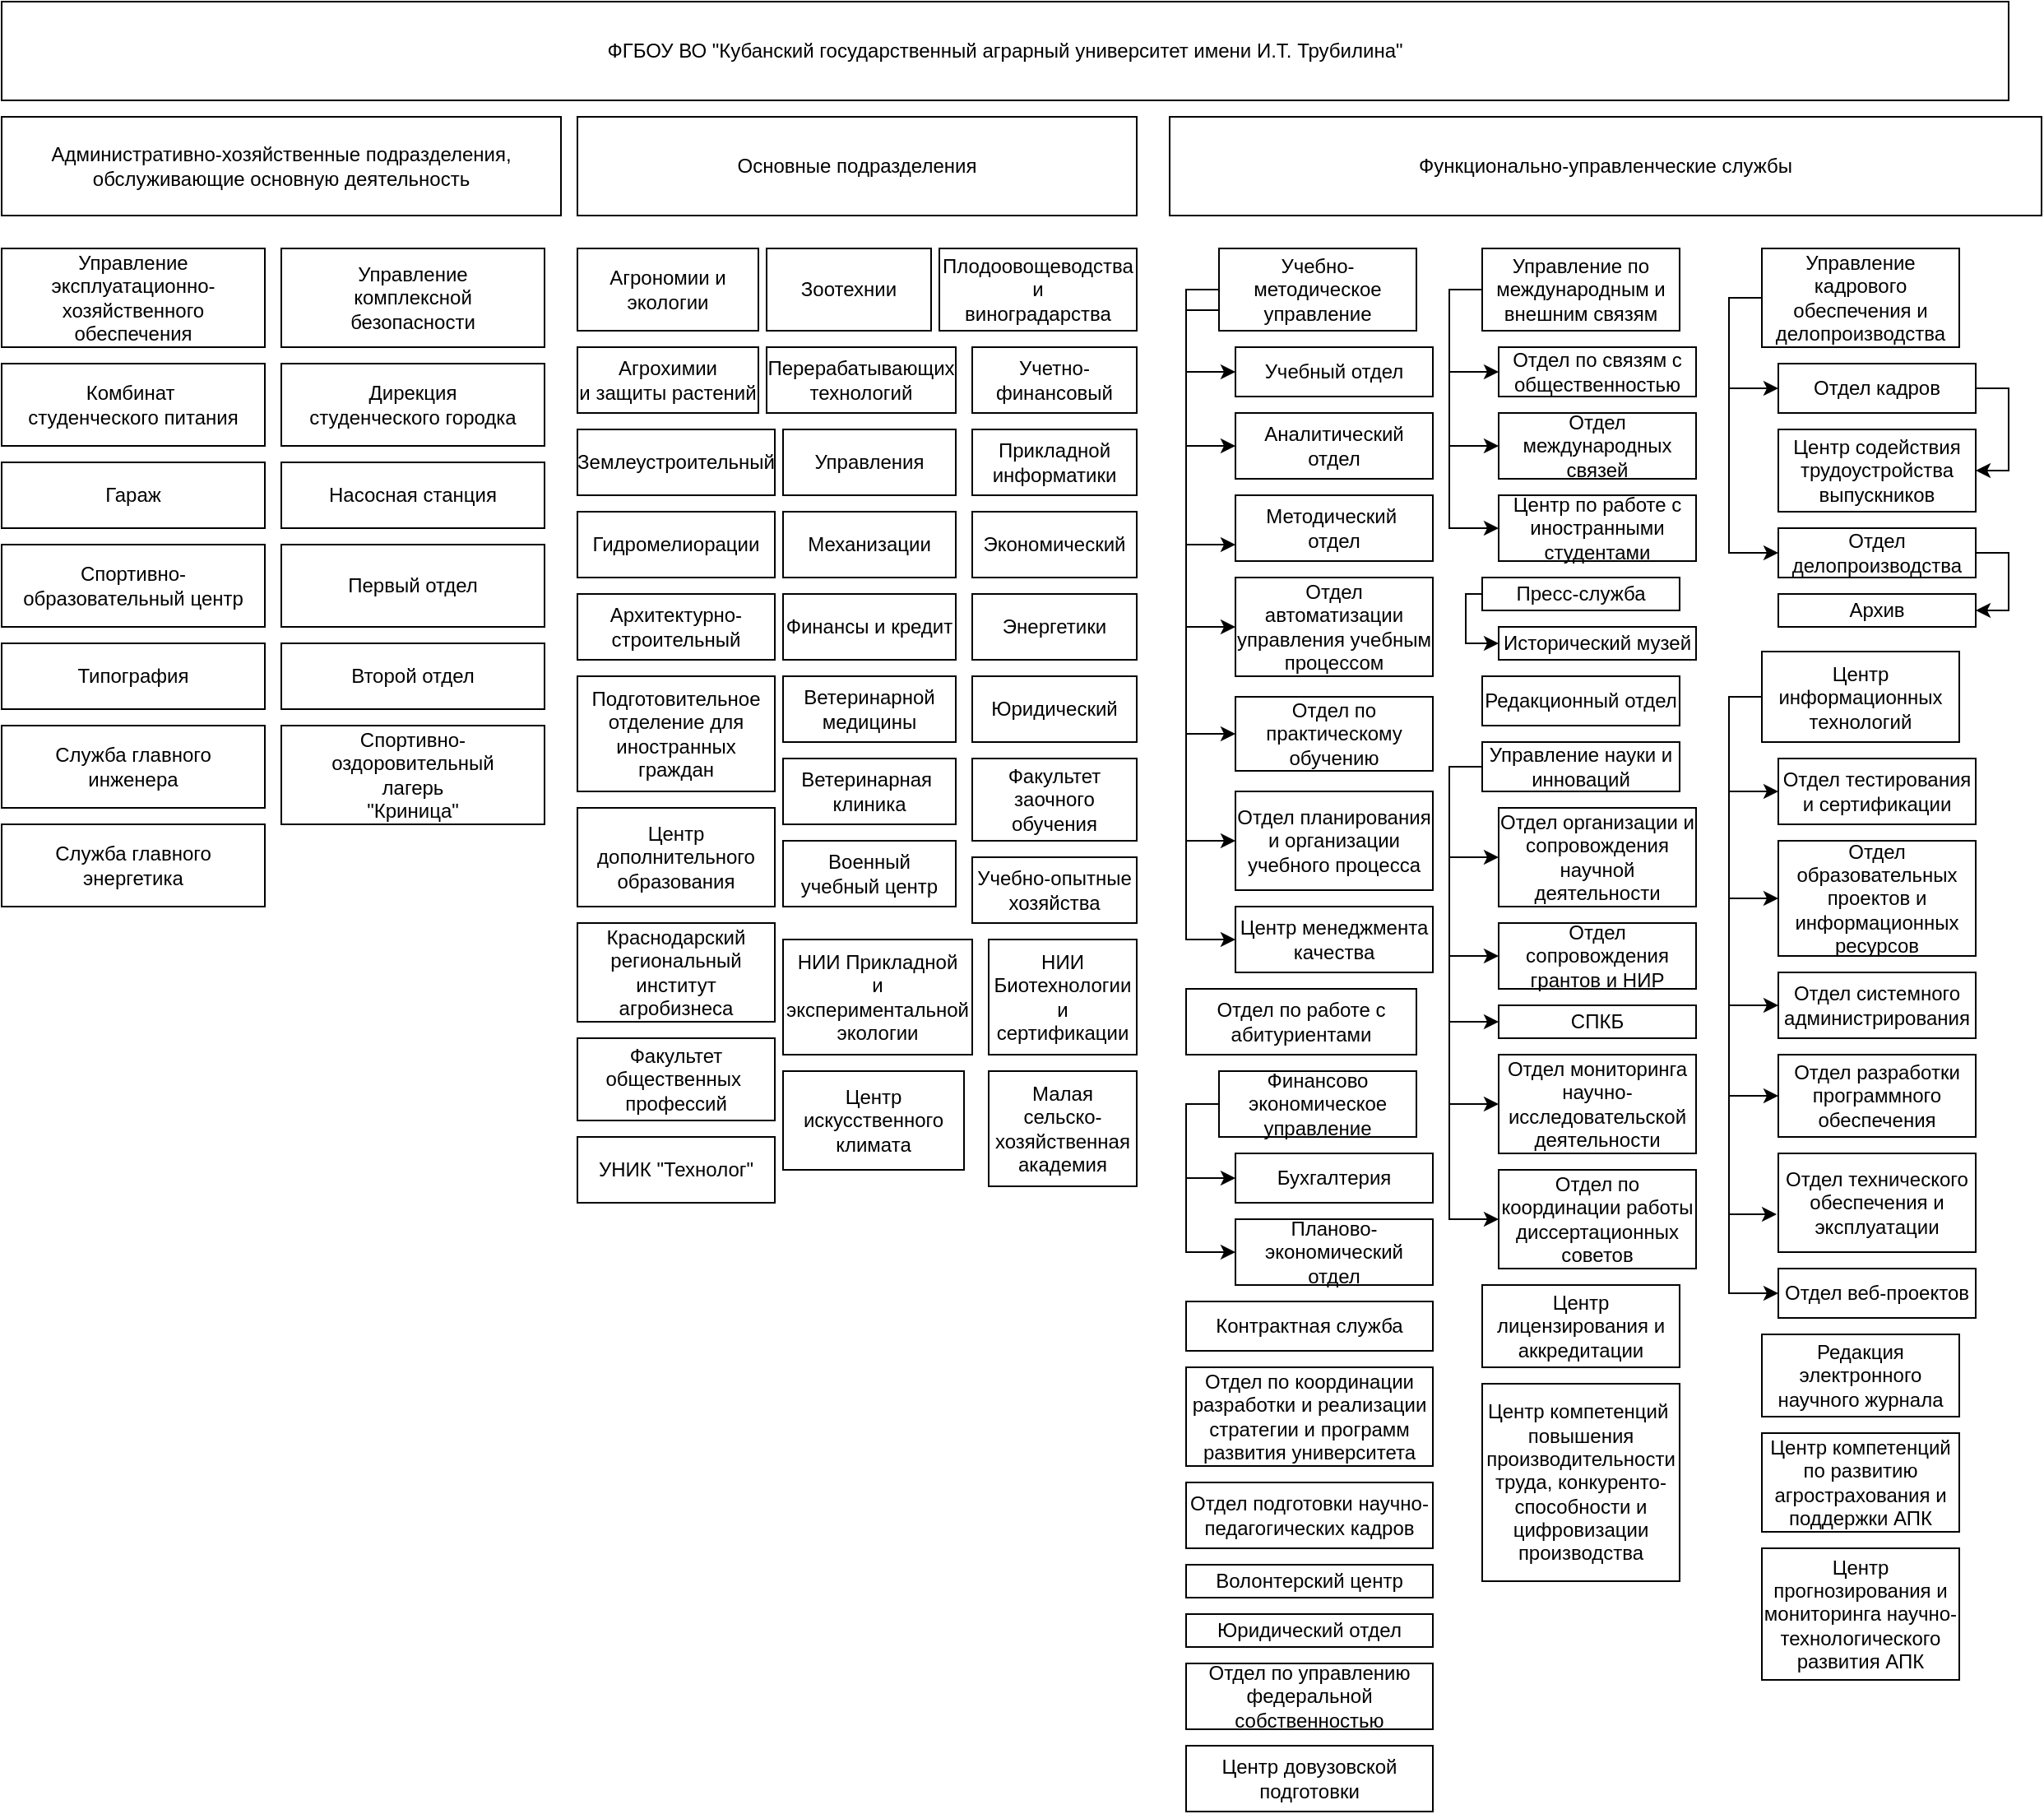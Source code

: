 <mxfile version="20.6.0" type="github">
  <diagram name="Page-1" id="b98fa263-6416-c6ec-5b7d-78bf54ef71d0">
    <mxGraphModel dx="1662" dy="802" grid="1" gridSize="10" guides="1" tooltips="1" connect="1" arrows="1" fold="1" page="1" pageScale="1.5" pageWidth="1169" pageHeight="826" background="none" math="0" shadow="0">
      <root>
        <mxCell id="0" style=";html=1;" />
        <mxCell id="1" style=";html=1;" parent="0" />
        <mxCell id="hcTSXzJrnQQSGbbqOwBM-1" value="ФГБОУ ВО &quot;Кубанский государственный аграрный университет имени И.Т. Трубилина&quot;" style="rounded=0;whiteSpace=wrap;html=1;" vertex="1" parent="1">
          <mxGeometry x="300" y="10" width="1220" height="60" as="geometry" />
        </mxCell>
        <mxCell id="hcTSXzJrnQQSGbbqOwBM-4" value="Административно-хозяйственные подразделения,&lt;br&gt;обслуживающие основную деятельность" style="rounded=0;whiteSpace=wrap;html=1;" vertex="1" parent="1">
          <mxGeometry x="300" y="80" width="340" height="60" as="geometry" />
        </mxCell>
        <mxCell id="hcTSXzJrnQQSGbbqOwBM-5" value="Основные подразделения" style="rounded=0;whiteSpace=wrap;html=1;" vertex="1" parent="1">
          <mxGeometry x="650" y="80" width="340" height="60" as="geometry" />
        </mxCell>
        <mxCell id="hcTSXzJrnQQSGbbqOwBM-6" value="Функционально-управленческие службы" style="rounded=0;whiteSpace=wrap;html=1;" vertex="1" parent="1">
          <mxGeometry x="1010" y="80" width="530" height="60" as="geometry" />
        </mxCell>
        <mxCell id="hcTSXzJrnQQSGbbqOwBM-7" value="Управление&lt;br&gt;эксплуатационно-&lt;br&gt;хозяйственного&lt;br&gt;обеспечения" style="rounded=0;whiteSpace=wrap;html=1;" vertex="1" parent="1">
          <mxGeometry x="300" y="160" width="160" height="60" as="geometry" />
        </mxCell>
        <mxCell id="hcTSXzJrnQQSGbbqOwBM-8" value="Управление&lt;br&gt;комплексной&lt;br&gt;безопасности" style="rounded=0;whiteSpace=wrap;html=1;" vertex="1" parent="1">
          <mxGeometry x="470" y="160" width="160" height="60" as="geometry" />
        </mxCell>
        <mxCell id="hcTSXzJrnQQSGbbqOwBM-9" value="Комбинат&amp;nbsp;&lt;br&gt;студенческого питания" style="rounded=0;whiteSpace=wrap;html=1;" vertex="1" parent="1">
          <mxGeometry x="300" y="230" width="160" height="50" as="geometry" />
        </mxCell>
        <mxCell id="hcTSXzJrnQQSGbbqOwBM-10" value="Дирекция&lt;br&gt;студенческого городка" style="rounded=0;whiteSpace=wrap;html=1;" vertex="1" parent="1">
          <mxGeometry x="470" y="230" width="160" height="50" as="geometry" />
        </mxCell>
        <mxCell id="hcTSXzJrnQQSGbbqOwBM-11" value="Гараж" style="rounded=0;whiteSpace=wrap;html=1;" vertex="1" parent="1">
          <mxGeometry x="300" y="290" width="160" height="40" as="geometry" />
        </mxCell>
        <mxCell id="hcTSXzJrnQQSGbbqOwBM-12" value="Насосная станция" style="rounded=0;whiteSpace=wrap;html=1;" vertex="1" parent="1">
          <mxGeometry x="470" y="290" width="160" height="40" as="geometry" />
        </mxCell>
        <mxCell id="hcTSXzJrnQQSGbbqOwBM-13" value="Спортивно-&lt;br&gt;образовательный центр" style="rounded=0;whiteSpace=wrap;html=1;" vertex="1" parent="1">
          <mxGeometry x="300" y="340" width="160" height="50" as="geometry" />
        </mxCell>
        <mxCell id="hcTSXzJrnQQSGbbqOwBM-14" value="Первый отдел" style="rounded=0;whiteSpace=wrap;html=1;" vertex="1" parent="1">
          <mxGeometry x="470" y="340" width="160" height="50" as="geometry" />
        </mxCell>
        <mxCell id="hcTSXzJrnQQSGbbqOwBM-15" value="Типография" style="rounded=0;whiteSpace=wrap;html=1;" vertex="1" parent="1">
          <mxGeometry x="300" y="400" width="160" height="40" as="geometry" />
        </mxCell>
        <mxCell id="hcTSXzJrnQQSGbbqOwBM-16" value="Второй отдел" style="rounded=0;whiteSpace=wrap;html=1;" vertex="1" parent="1">
          <mxGeometry x="470" y="400" width="160" height="40" as="geometry" />
        </mxCell>
        <mxCell id="hcTSXzJrnQQSGbbqOwBM-17" value="Служба главного&lt;br&gt;инженера" style="rounded=0;whiteSpace=wrap;html=1;" vertex="1" parent="1">
          <mxGeometry x="300" y="450" width="160" height="50" as="geometry" />
        </mxCell>
        <mxCell id="hcTSXzJrnQQSGbbqOwBM-18" value="Служба главного&lt;br&gt;энергетика" style="rounded=0;whiteSpace=wrap;html=1;" vertex="1" parent="1">
          <mxGeometry x="300" y="510" width="160" height="50" as="geometry" />
        </mxCell>
        <mxCell id="hcTSXzJrnQQSGbbqOwBM-19" value="Спортивно-&lt;br&gt;оздоровительный&lt;br&gt;лагерь&lt;br&gt;&quot;Криница&quot;" style="rounded=0;whiteSpace=wrap;html=1;" vertex="1" parent="1">
          <mxGeometry x="470" y="450" width="160" height="60" as="geometry" />
        </mxCell>
        <mxCell id="hcTSXzJrnQQSGbbqOwBM-20" value="Агрономии и&lt;br&gt;экологии" style="rounded=0;whiteSpace=wrap;html=1;" vertex="1" parent="1">
          <mxGeometry x="650" y="160" width="110" height="50" as="geometry" />
        </mxCell>
        <mxCell id="hcTSXzJrnQQSGbbqOwBM-21" value="Зоотехнии" style="rounded=0;whiteSpace=wrap;html=1;" vertex="1" parent="1">
          <mxGeometry x="765" y="160" width="100" height="50" as="geometry" />
        </mxCell>
        <mxCell id="hcTSXzJrnQQSGbbqOwBM-22" value="Плодоовощеводства&lt;br&gt;и&lt;br&gt;виноградарства" style="rounded=0;whiteSpace=wrap;html=1;" vertex="1" parent="1">
          <mxGeometry x="870" y="160" width="120" height="50" as="geometry" />
        </mxCell>
        <mxCell id="hcTSXzJrnQQSGbbqOwBM-24" value="Агрохимии&lt;br&gt;и защиты растений" style="rounded=0;whiteSpace=wrap;html=1;" vertex="1" parent="1">
          <mxGeometry x="650" y="220" width="110" height="40" as="geometry" />
        </mxCell>
        <mxCell id="hcTSXzJrnQQSGbbqOwBM-25" value="Перерабатывающих&lt;br&gt;технологий" style="rounded=0;whiteSpace=wrap;html=1;" vertex="1" parent="1">
          <mxGeometry x="765" y="220" width="115" height="40" as="geometry" />
        </mxCell>
        <mxCell id="hcTSXzJrnQQSGbbqOwBM-26" value="Учетно-&lt;br&gt;финансовый" style="rounded=0;whiteSpace=wrap;html=1;" vertex="1" parent="1">
          <mxGeometry x="890" y="220" width="100" height="40" as="geometry" />
        </mxCell>
        <mxCell id="hcTSXzJrnQQSGbbqOwBM-27" value="Землеустроительный" style="rounded=0;whiteSpace=wrap;html=1;" vertex="1" parent="1">
          <mxGeometry x="650" y="270" width="120" height="40" as="geometry" />
        </mxCell>
        <mxCell id="hcTSXzJrnQQSGbbqOwBM-28" value="Управления" style="rounded=0;whiteSpace=wrap;html=1;" vertex="1" parent="1">
          <mxGeometry x="775" y="270" width="105" height="40" as="geometry" />
        </mxCell>
        <mxCell id="hcTSXzJrnQQSGbbqOwBM-29" value="Прикладной&lt;br&gt;информатики" style="rounded=0;whiteSpace=wrap;html=1;" vertex="1" parent="1">
          <mxGeometry x="890" y="270" width="100" height="40" as="geometry" />
        </mxCell>
        <mxCell id="hcTSXzJrnQQSGbbqOwBM-30" value="Гидромелиорации" style="rounded=0;whiteSpace=wrap;html=1;" vertex="1" parent="1">
          <mxGeometry x="650" y="320" width="120" height="40" as="geometry" />
        </mxCell>
        <mxCell id="hcTSXzJrnQQSGbbqOwBM-31" value="Механизации" style="rounded=0;whiteSpace=wrap;html=1;" vertex="1" parent="1">
          <mxGeometry x="775" y="320" width="105" height="40" as="geometry" />
        </mxCell>
        <mxCell id="hcTSXzJrnQQSGbbqOwBM-32" value="Экономический" style="rounded=0;whiteSpace=wrap;html=1;" vertex="1" parent="1">
          <mxGeometry x="890" y="320" width="100" height="40" as="geometry" />
        </mxCell>
        <mxCell id="hcTSXzJrnQQSGbbqOwBM-33" value="Архитектурно-&lt;br&gt;строительный" style="rounded=0;whiteSpace=wrap;html=1;" vertex="1" parent="1">
          <mxGeometry x="650" y="370" width="120" height="40" as="geometry" />
        </mxCell>
        <mxCell id="hcTSXzJrnQQSGbbqOwBM-34" value="Финансы и кредит" style="rounded=0;whiteSpace=wrap;html=1;" vertex="1" parent="1">
          <mxGeometry x="775" y="370" width="105" height="40" as="geometry" />
        </mxCell>
        <mxCell id="hcTSXzJrnQQSGbbqOwBM-35" value="Энергетики" style="rounded=0;whiteSpace=wrap;html=1;" vertex="1" parent="1">
          <mxGeometry x="890" y="370" width="100" height="40" as="geometry" />
        </mxCell>
        <mxCell id="hcTSXzJrnQQSGbbqOwBM-36" value="Подготовительное&lt;br&gt;отделение для&lt;br&gt;иностранных&lt;br&gt;граждан" style="rounded=0;whiteSpace=wrap;html=1;" vertex="1" parent="1">
          <mxGeometry x="650" y="420" width="120" height="70" as="geometry" />
        </mxCell>
        <mxCell id="hcTSXzJrnQQSGbbqOwBM-37" value="Ветеринарной&lt;br&gt;медицины" style="rounded=0;whiteSpace=wrap;html=1;" vertex="1" parent="1">
          <mxGeometry x="775" y="420" width="105" height="40" as="geometry" />
        </mxCell>
        <mxCell id="hcTSXzJrnQQSGbbqOwBM-38" value="Юридический" style="rounded=0;whiteSpace=wrap;html=1;" vertex="1" parent="1">
          <mxGeometry x="890" y="420" width="100" height="40" as="geometry" />
        </mxCell>
        <mxCell id="hcTSXzJrnQQSGbbqOwBM-39" value="Центр&lt;br&gt;дополнительного&lt;br&gt;образования" style="rounded=0;whiteSpace=wrap;html=1;" vertex="1" parent="1">
          <mxGeometry x="650" y="500" width="120" height="60" as="geometry" />
        </mxCell>
        <mxCell id="hcTSXzJrnQQSGbbqOwBM-40" value="Ветеринарная&amp;nbsp;&lt;br&gt;клиника" style="rounded=0;whiteSpace=wrap;html=1;" vertex="1" parent="1">
          <mxGeometry x="775" y="470" width="105" height="40" as="geometry" />
        </mxCell>
        <mxCell id="hcTSXzJrnQQSGbbqOwBM-41" value="Факультет&lt;br&gt;заочного&lt;br&gt;обучения" style="rounded=0;whiteSpace=wrap;html=1;" vertex="1" parent="1">
          <mxGeometry x="890" y="470" width="100" height="50" as="geometry" />
        </mxCell>
        <mxCell id="hcTSXzJrnQQSGbbqOwBM-42" value="Краснодарский&lt;br&gt;региональный&lt;br&gt;институт&lt;br&gt;агробизнеса" style="rounded=0;whiteSpace=wrap;html=1;" vertex="1" parent="1">
          <mxGeometry x="650" y="570" width="120" height="60" as="geometry" />
        </mxCell>
        <mxCell id="hcTSXzJrnQQSGbbqOwBM-43" value="Военный&lt;br&gt;учебный центр" style="rounded=0;whiteSpace=wrap;html=1;" vertex="1" parent="1">
          <mxGeometry x="775" y="520" width="105" height="40" as="geometry" />
        </mxCell>
        <mxCell id="hcTSXzJrnQQSGbbqOwBM-44" value="Учебно-опытные&lt;br&gt;хозяйства" style="rounded=0;whiteSpace=wrap;html=1;" vertex="1" parent="1">
          <mxGeometry x="890" y="530" width="100" height="40" as="geometry" />
        </mxCell>
        <mxCell id="hcTSXzJrnQQSGbbqOwBM-45" value="Факультет&lt;br&gt;общественных&amp;nbsp;&lt;br&gt;профессий" style="rounded=0;whiteSpace=wrap;html=1;" vertex="1" parent="1">
          <mxGeometry x="650" y="640" width="120" height="50" as="geometry" />
        </mxCell>
        <mxCell id="hcTSXzJrnQQSGbbqOwBM-46" value="УНИК &quot;Технолог&quot;" style="rounded=0;whiteSpace=wrap;html=1;" vertex="1" parent="1">
          <mxGeometry x="650" y="700" width="120" height="40" as="geometry" />
        </mxCell>
        <mxCell id="hcTSXzJrnQQSGbbqOwBM-47" value="НИИ Прикладной&lt;br&gt;и&lt;br&gt;экспериментальной&lt;br&gt;экологии" style="rounded=0;whiteSpace=wrap;html=1;" vertex="1" parent="1">
          <mxGeometry x="775" y="580" width="115" height="70" as="geometry" />
        </mxCell>
        <mxCell id="hcTSXzJrnQQSGbbqOwBM-48" value="Центр&lt;br&gt;искусственного&lt;br&gt;климата" style="rounded=0;whiteSpace=wrap;html=1;" vertex="1" parent="1">
          <mxGeometry x="775" y="660" width="110" height="60" as="geometry" />
        </mxCell>
        <mxCell id="hcTSXzJrnQQSGbbqOwBM-49" value="НИИ&lt;br&gt;Биотехнологии&lt;br&gt;и&lt;br&gt;сертификации" style="rounded=0;whiteSpace=wrap;html=1;" vertex="1" parent="1">
          <mxGeometry x="900" y="580" width="90" height="70" as="geometry" />
        </mxCell>
        <mxCell id="hcTSXzJrnQQSGbbqOwBM-51" value="Малая&lt;br&gt;сельско-&lt;br&gt;хозяйственная академия" style="rounded=0;whiteSpace=wrap;html=1;" vertex="1" parent="1">
          <mxGeometry x="900" y="660" width="90" height="70" as="geometry" />
        </mxCell>
        <mxCell id="hcTSXzJrnQQSGbbqOwBM-58" style="edgeStyle=orthogonalEdgeStyle;rounded=0;orthogonalLoop=1;jettySize=auto;html=1;exitX=0;exitY=0.5;exitDx=0;exitDy=0;entryX=0;entryY=0.5;entryDx=0;entryDy=0;" edge="1" parent="1" source="hcTSXzJrnQQSGbbqOwBM-52" target="hcTSXzJrnQQSGbbqOwBM-53">
          <mxGeometry relative="1" as="geometry" />
        </mxCell>
        <mxCell id="hcTSXzJrnQQSGbbqOwBM-59" style="edgeStyle=orthogonalEdgeStyle;rounded=0;orthogonalLoop=1;jettySize=auto;html=1;exitX=0;exitY=0.5;exitDx=0;exitDy=0;entryX=0;entryY=0.5;entryDx=0;entryDy=0;" edge="1" parent="1" source="hcTSXzJrnQQSGbbqOwBM-52" target="hcTSXzJrnQQSGbbqOwBM-54">
          <mxGeometry relative="1" as="geometry" />
        </mxCell>
        <mxCell id="hcTSXzJrnQQSGbbqOwBM-60" style="edgeStyle=orthogonalEdgeStyle;rounded=0;orthogonalLoop=1;jettySize=auto;html=1;exitX=0;exitY=0.5;exitDx=0;exitDy=0;entryX=0;entryY=0.75;entryDx=0;entryDy=0;" edge="1" parent="1" source="hcTSXzJrnQQSGbbqOwBM-52" target="hcTSXzJrnQQSGbbqOwBM-55">
          <mxGeometry relative="1" as="geometry" />
        </mxCell>
        <mxCell id="hcTSXzJrnQQSGbbqOwBM-61" style="edgeStyle=orthogonalEdgeStyle;rounded=0;orthogonalLoop=1;jettySize=auto;html=1;exitX=0;exitY=0.75;exitDx=0;exitDy=0;entryX=0;entryY=0.5;entryDx=0;entryDy=0;" edge="1" parent="1" source="hcTSXzJrnQQSGbbqOwBM-52" target="hcTSXzJrnQQSGbbqOwBM-56">
          <mxGeometry relative="1" as="geometry" />
        </mxCell>
        <mxCell id="hcTSXzJrnQQSGbbqOwBM-62" style="edgeStyle=orthogonalEdgeStyle;rounded=0;orthogonalLoop=1;jettySize=auto;html=1;exitX=0;exitY=0.75;exitDx=0;exitDy=0;entryX=0;entryY=0.5;entryDx=0;entryDy=0;" edge="1" parent="1" source="hcTSXzJrnQQSGbbqOwBM-52" target="hcTSXzJrnQQSGbbqOwBM-57">
          <mxGeometry relative="1" as="geometry">
            <Array as="points">
              <mxPoint x="1020" y="198" />
              <mxPoint x="1020" y="455" />
            </Array>
          </mxGeometry>
        </mxCell>
        <mxCell id="hcTSXzJrnQQSGbbqOwBM-66" style="edgeStyle=orthogonalEdgeStyle;rounded=0;orthogonalLoop=1;jettySize=auto;html=1;exitX=0;exitY=0.5;exitDx=0;exitDy=0;entryX=0;entryY=0.5;entryDx=0;entryDy=0;" edge="1" parent="1" source="hcTSXzJrnQQSGbbqOwBM-52" target="hcTSXzJrnQQSGbbqOwBM-63">
          <mxGeometry relative="1" as="geometry" />
        </mxCell>
        <mxCell id="hcTSXzJrnQQSGbbqOwBM-67" style="edgeStyle=orthogonalEdgeStyle;rounded=0;orthogonalLoop=1;jettySize=auto;html=1;exitX=0;exitY=0.5;exitDx=0;exitDy=0;entryX=0;entryY=0.5;entryDx=0;entryDy=0;" edge="1" parent="1" source="hcTSXzJrnQQSGbbqOwBM-52" target="hcTSXzJrnQQSGbbqOwBM-64">
          <mxGeometry relative="1" as="geometry" />
        </mxCell>
        <mxCell id="hcTSXzJrnQQSGbbqOwBM-52" value="Учебно-методическое&lt;br&gt;управление" style="rounded=0;whiteSpace=wrap;html=1;" vertex="1" parent="1">
          <mxGeometry x="1040" y="160" width="120" height="50" as="geometry" />
        </mxCell>
        <mxCell id="hcTSXzJrnQQSGbbqOwBM-53" value="Учебный отдел" style="rounded=0;whiteSpace=wrap;html=1;" vertex="1" parent="1">
          <mxGeometry x="1050" y="220" width="120" height="30" as="geometry" />
        </mxCell>
        <mxCell id="hcTSXzJrnQQSGbbqOwBM-54" value="Аналитический&lt;br&gt;отдел" style="rounded=0;whiteSpace=wrap;html=1;" vertex="1" parent="1">
          <mxGeometry x="1050" y="260" width="120" height="40" as="geometry" />
        </mxCell>
        <mxCell id="hcTSXzJrnQQSGbbqOwBM-55" value="Методический&amp;nbsp;&lt;br&gt;отдел" style="rounded=0;whiteSpace=wrap;html=1;" vertex="1" parent="1">
          <mxGeometry x="1050" y="310" width="120" height="40" as="geometry" />
        </mxCell>
        <mxCell id="hcTSXzJrnQQSGbbqOwBM-56" value="Отдел автоматизации управления учебным процессом" style="rounded=0;whiteSpace=wrap;html=1;" vertex="1" parent="1">
          <mxGeometry x="1050" y="360" width="120" height="60" as="geometry" />
        </mxCell>
        <mxCell id="hcTSXzJrnQQSGbbqOwBM-57" value="Отдел по практическому обучению" style="rounded=0;whiteSpace=wrap;html=1;" vertex="1" parent="1">
          <mxGeometry x="1050" y="432.5" width="120" height="45" as="geometry" />
        </mxCell>
        <mxCell id="hcTSXzJrnQQSGbbqOwBM-63" value="Отдел планирования и организации учебного процесса" style="rounded=0;whiteSpace=wrap;html=1;" vertex="1" parent="1">
          <mxGeometry x="1050" y="490" width="120" height="60" as="geometry" />
        </mxCell>
        <mxCell id="hcTSXzJrnQQSGbbqOwBM-64" value="Центр менеджмента качества" style="rounded=0;whiteSpace=wrap;html=1;" vertex="1" parent="1">
          <mxGeometry x="1050" y="560" width="120" height="40" as="geometry" />
        </mxCell>
        <mxCell id="hcTSXzJrnQQSGbbqOwBM-68" value="Отдел по работе с абитуриентами" style="rounded=0;whiteSpace=wrap;html=1;" vertex="1" parent="1">
          <mxGeometry x="1020" y="610" width="140" height="40" as="geometry" />
        </mxCell>
        <mxCell id="hcTSXzJrnQQSGbbqOwBM-72" style="edgeStyle=orthogonalEdgeStyle;rounded=0;orthogonalLoop=1;jettySize=auto;html=1;exitX=0;exitY=0.5;exitDx=0;exitDy=0;entryX=0;entryY=0.5;entryDx=0;entryDy=0;" edge="1" parent="1" source="hcTSXzJrnQQSGbbqOwBM-69" target="hcTSXzJrnQQSGbbqOwBM-70">
          <mxGeometry relative="1" as="geometry" />
        </mxCell>
        <mxCell id="hcTSXzJrnQQSGbbqOwBM-73" style="edgeStyle=orthogonalEdgeStyle;rounded=0;orthogonalLoop=1;jettySize=auto;html=1;exitX=0;exitY=0.5;exitDx=0;exitDy=0;entryX=0;entryY=0.5;entryDx=0;entryDy=0;" edge="1" parent="1" source="hcTSXzJrnQQSGbbqOwBM-69" target="hcTSXzJrnQQSGbbqOwBM-71">
          <mxGeometry relative="1" as="geometry" />
        </mxCell>
        <mxCell id="hcTSXzJrnQQSGbbqOwBM-69" value="Финансово экономическое управление" style="rounded=0;whiteSpace=wrap;html=1;" vertex="1" parent="1">
          <mxGeometry x="1040" y="660" width="120" height="40" as="geometry" />
        </mxCell>
        <mxCell id="hcTSXzJrnQQSGbbqOwBM-70" value="Бухгалтерия" style="rounded=0;whiteSpace=wrap;html=1;" vertex="1" parent="1">
          <mxGeometry x="1050" y="710" width="120" height="30" as="geometry" />
        </mxCell>
        <mxCell id="hcTSXzJrnQQSGbbqOwBM-71" value="Планово-экономический отдел" style="rounded=0;whiteSpace=wrap;html=1;" vertex="1" parent="1">
          <mxGeometry x="1050" y="750" width="120" height="40" as="geometry" />
        </mxCell>
        <mxCell id="hcTSXzJrnQQSGbbqOwBM-74" value="Контрактная служба" style="rounded=0;whiteSpace=wrap;html=1;" vertex="1" parent="1">
          <mxGeometry x="1020" y="800" width="150" height="30" as="geometry" />
        </mxCell>
        <mxCell id="hcTSXzJrnQQSGbbqOwBM-75" value="Отдел по координации разработки и реализации стратегии и программ развития университета" style="rounded=0;whiteSpace=wrap;html=1;" vertex="1" parent="1">
          <mxGeometry x="1020" y="840" width="150" height="60" as="geometry" />
        </mxCell>
        <mxCell id="hcTSXzJrnQQSGbbqOwBM-76" value="Отдел подготовки научно- педагогических кадров" style="rounded=0;whiteSpace=wrap;html=1;" vertex="1" parent="1">
          <mxGeometry x="1020" y="910" width="150" height="40" as="geometry" />
        </mxCell>
        <mxCell id="hcTSXzJrnQQSGbbqOwBM-77" value="Волонтерский центр" style="rounded=0;whiteSpace=wrap;html=1;" vertex="1" parent="1">
          <mxGeometry x="1020" y="960" width="150" height="20" as="geometry" />
        </mxCell>
        <mxCell id="hcTSXzJrnQQSGbbqOwBM-78" value="Юридический отдел" style="rounded=0;whiteSpace=wrap;html=1;" vertex="1" parent="1">
          <mxGeometry x="1020" y="990" width="150" height="20" as="geometry" />
        </mxCell>
        <mxCell id="hcTSXzJrnQQSGbbqOwBM-79" value="Отдел по управлению федеральной собственностью" style="rounded=0;whiteSpace=wrap;html=1;" vertex="1" parent="1">
          <mxGeometry x="1020" y="1020" width="150" height="40" as="geometry" />
        </mxCell>
        <mxCell id="hcTSXzJrnQQSGbbqOwBM-80" value="Центр довузовской подготовки" style="rounded=0;whiteSpace=wrap;html=1;" vertex="1" parent="1">
          <mxGeometry x="1020" y="1070" width="150" height="40" as="geometry" />
        </mxCell>
        <mxCell id="hcTSXzJrnQQSGbbqOwBM-85" style="edgeStyle=orthogonalEdgeStyle;rounded=0;orthogonalLoop=1;jettySize=auto;html=1;exitX=0;exitY=0.5;exitDx=0;exitDy=0;entryX=0;entryY=0.5;entryDx=0;entryDy=0;" edge="1" parent="1" source="hcTSXzJrnQQSGbbqOwBM-81" target="hcTSXzJrnQQSGbbqOwBM-82">
          <mxGeometry relative="1" as="geometry" />
        </mxCell>
        <mxCell id="hcTSXzJrnQQSGbbqOwBM-86" style="edgeStyle=orthogonalEdgeStyle;rounded=0;orthogonalLoop=1;jettySize=auto;html=1;exitX=0;exitY=0.5;exitDx=0;exitDy=0;entryX=0;entryY=0.5;entryDx=0;entryDy=0;" edge="1" parent="1" source="hcTSXzJrnQQSGbbqOwBM-81" target="hcTSXzJrnQQSGbbqOwBM-83">
          <mxGeometry relative="1" as="geometry" />
        </mxCell>
        <mxCell id="hcTSXzJrnQQSGbbqOwBM-87" style="edgeStyle=orthogonalEdgeStyle;rounded=0;orthogonalLoop=1;jettySize=auto;html=1;exitX=0;exitY=0.5;exitDx=0;exitDy=0;entryX=0;entryY=0.5;entryDx=0;entryDy=0;" edge="1" parent="1" source="hcTSXzJrnQQSGbbqOwBM-81" target="hcTSXzJrnQQSGbbqOwBM-84">
          <mxGeometry relative="1" as="geometry" />
        </mxCell>
        <mxCell id="hcTSXzJrnQQSGbbqOwBM-81" value="Управление по международным и внешним связям" style="rounded=0;whiteSpace=wrap;html=1;" vertex="1" parent="1">
          <mxGeometry x="1200" y="160" width="120" height="50" as="geometry" />
        </mxCell>
        <mxCell id="hcTSXzJrnQQSGbbqOwBM-82" value="Отдел по связям с общественностью" style="rounded=0;whiteSpace=wrap;html=1;" vertex="1" parent="1">
          <mxGeometry x="1210" y="220" width="120" height="30" as="geometry" />
        </mxCell>
        <mxCell id="hcTSXzJrnQQSGbbqOwBM-83" value="Отдел международных связей" style="rounded=0;whiteSpace=wrap;html=1;" vertex="1" parent="1">
          <mxGeometry x="1210" y="260" width="120" height="40" as="geometry" />
        </mxCell>
        <mxCell id="hcTSXzJrnQQSGbbqOwBM-84" value="Центр по работе с иностранными студентами" style="rounded=0;whiteSpace=wrap;html=1;" vertex="1" parent="1">
          <mxGeometry x="1210" y="310" width="120" height="40" as="geometry" />
        </mxCell>
        <mxCell id="hcTSXzJrnQQSGbbqOwBM-91" style="edgeStyle=orthogonalEdgeStyle;rounded=0;orthogonalLoop=1;jettySize=auto;html=1;exitX=0;exitY=0.5;exitDx=0;exitDy=0;entryX=0;entryY=0.5;entryDx=0;entryDy=0;" edge="1" parent="1" source="hcTSXzJrnQQSGbbqOwBM-88" target="hcTSXzJrnQQSGbbqOwBM-89">
          <mxGeometry relative="1" as="geometry">
            <Array as="points">
              <mxPoint x="1190" y="370" />
              <mxPoint x="1190" y="400" />
            </Array>
          </mxGeometry>
        </mxCell>
        <mxCell id="hcTSXzJrnQQSGbbqOwBM-88" value="Пресс-служба" style="rounded=0;whiteSpace=wrap;html=1;" vertex="1" parent="1">
          <mxGeometry x="1200" y="360" width="120" height="20" as="geometry" />
        </mxCell>
        <mxCell id="hcTSXzJrnQQSGbbqOwBM-89" value="Исторический музей" style="rounded=0;whiteSpace=wrap;html=1;" vertex="1" parent="1">
          <mxGeometry x="1210" y="390" width="120" height="20" as="geometry" />
        </mxCell>
        <mxCell id="hcTSXzJrnQQSGbbqOwBM-92" value="Редакционный отдел" style="rounded=0;whiteSpace=wrap;html=1;" vertex="1" parent="1">
          <mxGeometry x="1200" y="420" width="120" height="30" as="geometry" />
        </mxCell>
        <mxCell id="hcTSXzJrnQQSGbbqOwBM-99" style="edgeStyle=orthogonalEdgeStyle;rounded=0;orthogonalLoop=1;jettySize=auto;html=1;exitX=0;exitY=0.5;exitDx=0;exitDy=0;entryX=0;entryY=0.5;entryDx=0;entryDy=0;" edge="1" parent="1" source="hcTSXzJrnQQSGbbqOwBM-93" target="hcTSXzJrnQQSGbbqOwBM-94">
          <mxGeometry relative="1" as="geometry" />
        </mxCell>
        <mxCell id="hcTSXzJrnQQSGbbqOwBM-100" style="edgeStyle=orthogonalEdgeStyle;rounded=0;orthogonalLoop=1;jettySize=auto;html=1;exitX=0;exitY=0.5;exitDx=0;exitDy=0;entryX=0;entryY=0.5;entryDx=0;entryDy=0;" edge="1" parent="1" source="hcTSXzJrnQQSGbbqOwBM-93" target="hcTSXzJrnQQSGbbqOwBM-95">
          <mxGeometry relative="1" as="geometry" />
        </mxCell>
        <mxCell id="hcTSXzJrnQQSGbbqOwBM-101" style="edgeStyle=orthogonalEdgeStyle;rounded=0;orthogonalLoop=1;jettySize=auto;html=1;exitX=0;exitY=0.5;exitDx=0;exitDy=0;entryX=0;entryY=0.5;entryDx=0;entryDy=0;" edge="1" parent="1" source="hcTSXzJrnQQSGbbqOwBM-93" target="hcTSXzJrnQQSGbbqOwBM-96">
          <mxGeometry relative="1" as="geometry" />
        </mxCell>
        <mxCell id="hcTSXzJrnQQSGbbqOwBM-102" style="edgeStyle=orthogonalEdgeStyle;rounded=0;orthogonalLoop=1;jettySize=auto;html=1;exitX=0;exitY=0.5;exitDx=0;exitDy=0;entryX=0;entryY=0.5;entryDx=0;entryDy=0;" edge="1" parent="1" source="hcTSXzJrnQQSGbbqOwBM-93" target="hcTSXzJrnQQSGbbqOwBM-97">
          <mxGeometry relative="1" as="geometry" />
        </mxCell>
        <mxCell id="hcTSXzJrnQQSGbbqOwBM-103" style="edgeStyle=orthogonalEdgeStyle;rounded=0;orthogonalLoop=1;jettySize=auto;html=1;exitX=0;exitY=0.5;exitDx=0;exitDy=0;entryX=0;entryY=0.5;entryDx=0;entryDy=0;" edge="1" parent="1" source="hcTSXzJrnQQSGbbqOwBM-93" target="hcTSXzJrnQQSGbbqOwBM-98">
          <mxGeometry relative="1" as="geometry" />
        </mxCell>
        <mxCell id="hcTSXzJrnQQSGbbqOwBM-93" value="Управление науки и инноваций" style="rounded=0;whiteSpace=wrap;html=1;" vertex="1" parent="1">
          <mxGeometry x="1200" y="460" width="120" height="30" as="geometry" />
        </mxCell>
        <mxCell id="hcTSXzJrnQQSGbbqOwBM-94" value="Отдел организации и сопровождения научной деятельности" style="rounded=0;whiteSpace=wrap;html=1;" vertex="1" parent="1">
          <mxGeometry x="1210" y="500" width="120" height="60" as="geometry" />
        </mxCell>
        <mxCell id="hcTSXzJrnQQSGbbqOwBM-95" value="Отдел сопровождения грантов и НИР" style="rounded=0;whiteSpace=wrap;html=1;" vertex="1" parent="1">
          <mxGeometry x="1210" y="570" width="120" height="40" as="geometry" />
        </mxCell>
        <mxCell id="hcTSXzJrnQQSGbbqOwBM-96" value="СПКБ" style="rounded=0;whiteSpace=wrap;html=1;" vertex="1" parent="1">
          <mxGeometry x="1210" y="620" width="120" height="20" as="geometry" />
        </mxCell>
        <mxCell id="hcTSXzJrnQQSGbbqOwBM-97" value="Отдел мониторинга научно-исследовательской деятельности" style="rounded=0;whiteSpace=wrap;html=1;" vertex="1" parent="1">
          <mxGeometry x="1210" y="650" width="120" height="60" as="geometry" />
        </mxCell>
        <mxCell id="hcTSXzJrnQQSGbbqOwBM-98" value="Отдел по координации работы диссертационных советов" style="rounded=0;whiteSpace=wrap;html=1;" vertex="1" parent="1">
          <mxGeometry x="1210" y="720" width="120" height="60" as="geometry" />
        </mxCell>
        <mxCell id="hcTSXzJrnQQSGbbqOwBM-104" value="Центр лицензирования и аккредитации" style="rounded=0;whiteSpace=wrap;html=1;" vertex="1" parent="1">
          <mxGeometry x="1200" y="790" width="120" height="50" as="geometry" />
        </mxCell>
        <mxCell id="hcTSXzJrnQQSGbbqOwBM-105" value="Центр компетенций&amp;nbsp; повышения производительности труда, конкуренто-&lt;br&gt;способности и цифровизации производства" style="rounded=0;whiteSpace=wrap;html=1;" vertex="1" parent="1">
          <mxGeometry x="1200" y="850" width="120" height="120" as="geometry" />
        </mxCell>
        <mxCell id="hcTSXzJrnQQSGbbqOwBM-110" style="edgeStyle=orthogonalEdgeStyle;rounded=0;orthogonalLoop=1;jettySize=auto;html=1;exitX=0;exitY=0.5;exitDx=0;exitDy=0;entryX=0;entryY=0.5;entryDx=0;entryDy=0;" edge="1" parent="1" source="hcTSXzJrnQQSGbbqOwBM-106" target="hcTSXzJrnQQSGbbqOwBM-107">
          <mxGeometry relative="1" as="geometry" />
        </mxCell>
        <mxCell id="hcTSXzJrnQQSGbbqOwBM-112" style="edgeStyle=orthogonalEdgeStyle;rounded=0;orthogonalLoop=1;jettySize=auto;html=1;exitX=0;exitY=0.5;exitDx=0;exitDy=0;entryX=0;entryY=0.5;entryDx=0;entryDy=0;" edge="1" parent="1" source="hcTSXzJrnQQSGbbqOwBM-106" target="hcTSXzJrnQQSGbbqOwBM-111">
          <mxGeometry relative="1" as="geometry" />
        </mxCell>
        <mxCell id="hcTSXzJrnQQSGbbqOwBM-106" value="Управление кадрового обеспечения и делопроизводства" style="rounded=0;whiteSpace=wrap;html=1;" vertex="1" parent="1">
          <mxGeometry x="1370" y="160" width="120" height="60" as="geometry" />
        </mxCell>
        <mxCell id="hcTSXzJrnQQSGbbqOwBM-109" style="edgeStyle=orthogonalEdgeStyle;rounded=0;orthogonalLoop=1;jettySize=auto;html=1;exitX=1;exitY=0.5;exitDx=0;exitDy=0;entryX=1;entryY=0.5;entryDx=0;entryDy=0;" edge="1" parent="1" source="hcTSXzJrnQQSGbbqOwBM-107" target="hcTSXzJrnQQSGbbqOwBM-108">
          <mxGeometry relative="1" as="geometry" />
        </mxCell>
        <mxCell id="hcTSXzJrnQQSGbbqOwBM-107" value="Отдел кадров" style="rounded=0;whiteSpace=wrap;html=1;" vertex="1" parent="1">
          <mxGeometry x="1380" y="230" width="120" height="30" as="geometry" />
        </mxCell>
        <mxCell id="hcTSXzJrnQQSGbbqOwBM-108" value="Центр содействия трудоустройства выпускников" style="rounded=0;whiteSpace=wrap;html=1;" vertex="1" parent="1">
          <mxGeometry x="1380" y="270" width="120" height="50" as="geometry" />
        </mxCell>
        <mxCell id="hcTSXzJrnQQSGbbqOwBM-114" style="edgeStyle=orthogonalEdgeStyle;rounded=0;orthogonalLoop=1;jettySize=auto;html=1;exitX=1;exitY=0.5;exitDx=0;exitDy=0;entryX=1;entryY=0.5;entryDx=0;entryDy=0;" edge="1" parent="1" source="hcTSXzJrnQQSGbbqOwBM-111" target="hcTSXzJrnQQSGbbqOwBM-113">
          <mxGeometry relative="1" as="geometry">
            <Array as="points">
              <mxPoint x="1520" y="345" />
              <mxPoint x="1520" y="380" />
            </Array>
          </mxGeometry>
        </mxCell>
        <mxCell id="hcTSXzJrnQQSGbbqOwBM-111" value="Отдел делопроизводства" style="rounded=0;whiteSpace=wrap;html=1;" vertex="1" parent="1">
          <mxGeometry x="1380" y="330" width="120" height="30" as="geometry" />
        </mxCell>
        <mxCell id="hcTSXzJrnQQSGbbqOwBM-113" value="Архив" style="rounded=0;whiteSpace=wrap;html=1;" vertex="1" parent="1">
          <mxGeometry x="1380" y="370" width="120" height="20" as="geometry" />
        </mxCell>
        <mxCell id="hcTSXzJrnQQSGbbqOwBM-121" style="edgeStyle=orthogonalEdgeStyle;rounded=0;orthogonalLoop=1;jettySize=auto;html=1;exitX=0;exitY=0.5;exitDx=0;exitDy=0;entryX=0;entryY=0.5;entryDx=0;entryDy=0;" edge="1" parent="1" source="hcTSXzJrnQQSGbbqOwBM-115" target="hcTSXzJrnQQSGbbqOwBM-116">
          <mxGeometry relative="1" as="geometry" />
        </mxCell>
        <mxCell id="hcTSXzJrnQQSGbbqOwBM-122" style="edgeStyle=orthogonalEdgeStyle;rounded=0;orthogonalLoop=1;jettySize=auto;html=1;exitX=0;exitY=0.5;exitDx=0;exitDy=0;entryX=0;entryY=0.5;entryDx=0;entryDy=0;" edge="1" parent="1" source="hcTSXzJrnQQSGbbqOwBM-115" target="hcTSXzJrnQQSGbbqOwBM-117">
          <mxGeometry relative="1" as="geometry" />
        </mxCell>
        <mxCell id="hcTSXzJrnQQSGbbqOwBM-123" style="edgeStyle=orthogonalEdgeStyle;rounded=0;orthogonalLoop=1;jettySize=auto;html=1;exitX=0;exitY=0.5;exitDx=0;exitDy=0;entryX=0;entryY=0.5;entryDx=0;entryDy=0;" edge="1" parent="1" source="hcTSXzJrnQQSGbbqOwBM-115" target="hcTSXzJrnQQSGbbqOwBM-118">
          <mxGeometry relative="1" as="geometry" />
        </mxCell>
        <mxCell id="hcTSXzJrnQQSGbbqOwBM-124" style="edgeStyle=orthogonalEdgeStyle;rounded=0;orthogonalLoop=1;jettySize=auto;html=1;exitX=0;exitY=0.5;exitDx=0;exitDy=0;entryX=0;entryY=0.5;entryDx=0;entryDy=0;" edge="1" parent="1" source="hcTSXzJrnQQSGbbqOwBM-115" target="hcTSXzJrnQQSGbbqOwBM-119">
          <mxGeometry relative="1" as="geometry" />
        </mxCell>
        <mxCell id="hcTSXzJrnQQSGbbqOwBM-125" style="edgeStyle=orthogonalEdgeStyle;rounded=0;orthogonalLoop=1;jettySize=auto;html=1;exitX=0;exitY=0.5;exitDx=0;exitDy=0;entryX=-0.008;entryY=0.617;entryDx=0;entryDy=0;entryPerimeter=0;" edge="1" parent="1" source="hcTSXzJrnQQSGbbqOwBM-115" target="hcTSXzJrnQQSGbbqOwBM-120">
          <mxGeometry relative="1" as="geometry" />
        </mxCell>
        <mxCell id="hcTSXzJrnQQSGbbqOwBM-127" style="edgeStyle=orthogonalEdgeStyle;rounded=0;orthogonalLoop=1;jettySize=auto;html=1;exitX=0;exitY=0.5;exitDx=0;exitDy=0;entryX=0;entryY=0.5;entryDx=0;entryDy=0;" edge="1" parent="1" source="hcTSXzJrnQQSGbbqOwBM-115" target="hcTSXzJrnQQSGbbqOwBM-126">
          <mxGeometry relative="1" as="geometry" />
        </mxCell>
        <mxCell id="hcTSXzJrnQQSGbbqOwBM-115" value="Центр информационных технологий" style="rounded=0;whiteSpace=wrap;html=1;" vertex="1" parent="1">
          <mxGeometry x="1370" y="405" width="120" height="55" as="geometry" />
        </mxCell>
        <mxCell id="hcTSXzJrnQQSGbbqOwBM-116" value="Отдел тестирования и сертификации" style="rounded=0;whiteSpace=wrap;html=1;" vertex="1" parent="1">
          <mxGeometry x="1380" y="470" width="120" height="40" as="geometry" />
        </mxCell>
        <mxCell id="hcTSXzJrnQQSGbbqOwBM-117" value="Отдел образовательных проектов и информационных ресурсов" style="rounded=0;whiteSpace=wrap;html=1;" vertex="1" parent="1">
          <mxGeometry x="1380" y="520" width="120" height="70" as="geometry" />
        </mxCell>
        <mxCell id="hcTSXzJrnQQSGbbqOwBM-118" value="Отдел системного администрирования" style="rounded=0;whiteSpace=wrap;html=1;" vertex="1" parent="1">
          <mxGeometry x="1380" y="600" width="120" height="40" as="geometry" />
        </mxCell>
        <mxCell id="hcTSXzJrnQQSGbbqOwBM-119" value="Отдел разработки программного обеспечения" style="rounded=0;whiteSpace=wrap;html=1;" vertex="1" parent="1">
          <mxGeometry x="1380" y="650" width="120" height="50" as="geometry" />
        </mxCell>
        <mxCell id="hcTSXzJrnQQSGbbqOwBM-120" value="Отдел технического обеспечения и эксплуатации" style="rounded=0;whiteSpace=wrap;html=1;" vertex="1" parent="1">
          <mxGeometry x="1380" y="710" width="120" height="60" as="geometry" />
        </mxCell>
        <mxCell id="hcTSXzJrnQQSGbbqOwBM-126" value="Отдел веб-проектов" style="rounded=0;whiteSpace=wrap;html=1;" vertex="1" parent="1">
          <mxGeometry x="1380" y="780" width="120" height="30" as="geometry" />
        </mxCell>
        <mxCell id="hcTSXzJrnQQSGbbqOwBM-128" value="Редакция электронного научного журнала" style="rounded=0;whiteSpace=wrap;html=1;" vertex="1" parent="1">
          <mxGeometry x="1370" y="820" width="120" height="50" as="geometry" />
        </mxCell>
        <mxCell id="hcTSXzJrnQQSGbbqOwBM-129" value="Центр компетенций по развитию агрострахования и поддержки АПК" style="rounded=0;whiteSpace=wrap;html=1;" vertex="1" parent="1">
          <mxGeometry x="1370" y="880" width="120" height="60" as="geometry" />
        </mxCell>
        <mxCell id="hcTSXzJrnQQSGbbqOwBM-130" value="Центр прогнозирования и мониторинга научно- технологического развития АПК" style="rounded=0;whiteSpace=wrap;html=1;" vertex="1" parent="1">
          <mxGeometry x="1370" y="950" width="120" height="80" as="geometry" />
        </mxCell>
      </root>
    </mxGraphModel>
  </diagram>
</mxfile>
